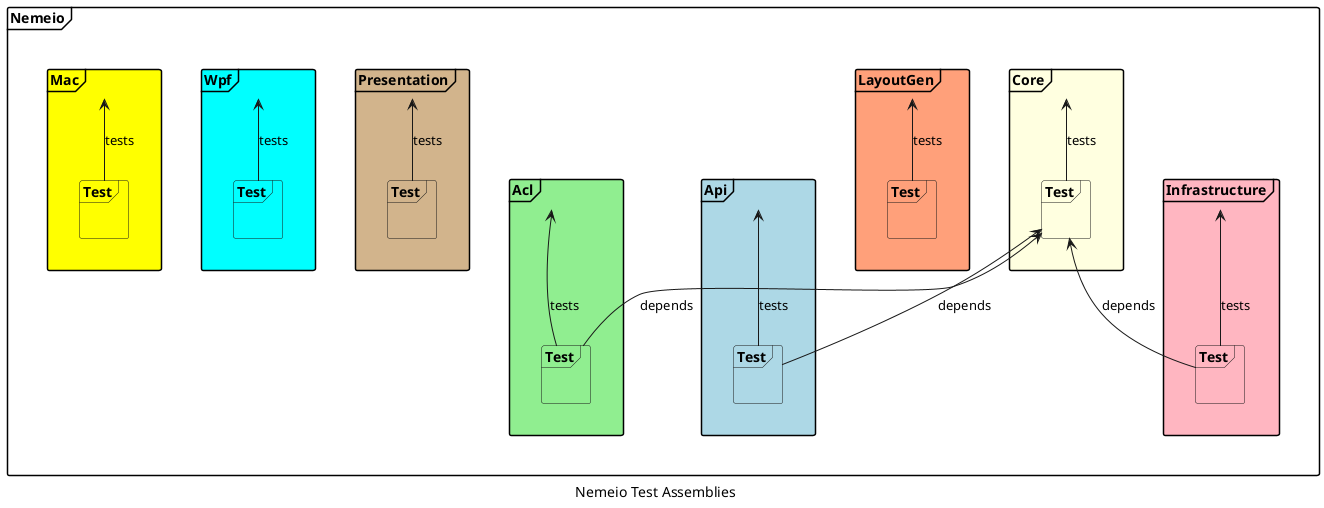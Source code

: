 @startuml

skinparam packagestyle frame

' title Nemeio Desktop Application - Test Assemblies

' package definition

together {
package Nemeio.Core #LightYellow
{
}
package Nemeio.Infrastructure #LightPink
{
}
package Nemeio.LayoutGen #LightSalmon
{ 
}
package Nemeio.Api #LightBlue
{ 
}
package Nemeio.Acl #LightGreen
{ 
}
package Nemeio.Presentation #Tan
{ 
}
package Nemeio.Wpf #Cyan
{
}
package Nemeio.Mac #Yellow
{
}
}

together {
package Nemeio.Core.Test #LightYellow
{
}
package Nemeio.Infrastructure.Test #LightPink
{
}
package Nemeio.LayoutGen.Test #LightSalmon
{ 
}
package Nemeio.Api.Test #LightBlue
{ 
}
package Nemeio.Acl.Test #LightGreen
{ 
}
package Nemeio.Presentation.Test #Tan
{ 
}
package Nemeio.Wpf.Test #Cyan
{
}
package Nemeio.Mac.Test #Yellow
{
}
}

' dependency graph
Nemeio.Core <-- Nemeio.Core.Test : tests
Nemeio.Core.Test <-- Nemeio.Infrastructure.Test : depends
Nemeio.Infrastructure <-- Nemeio.Infrastructure.Test : tests
Nemeio.LayoutGen <-- Nemeio.LayoutGen.Test : tests
Nemeio.Api <-- Nemeio.Api.Test : tests
Nemeio.Core.Test <-- Nemeio.Api.Test : depends
Nemeio.Acl <-- Nemeio.Acl.Test : tests
Nemeio.Core.Test <-- Nemeio.Acl.Test : depends
Nemeio.Presentation <-- Nemeio.Presentation.Test : tests
Nemeio.Wpf <-- Nemeio.Wpf.Test : tests
Nemeio.Mac <-- Nemeio.Mac.Test : tests

' caption
caption Nemeio Test Assemblies

@enduml